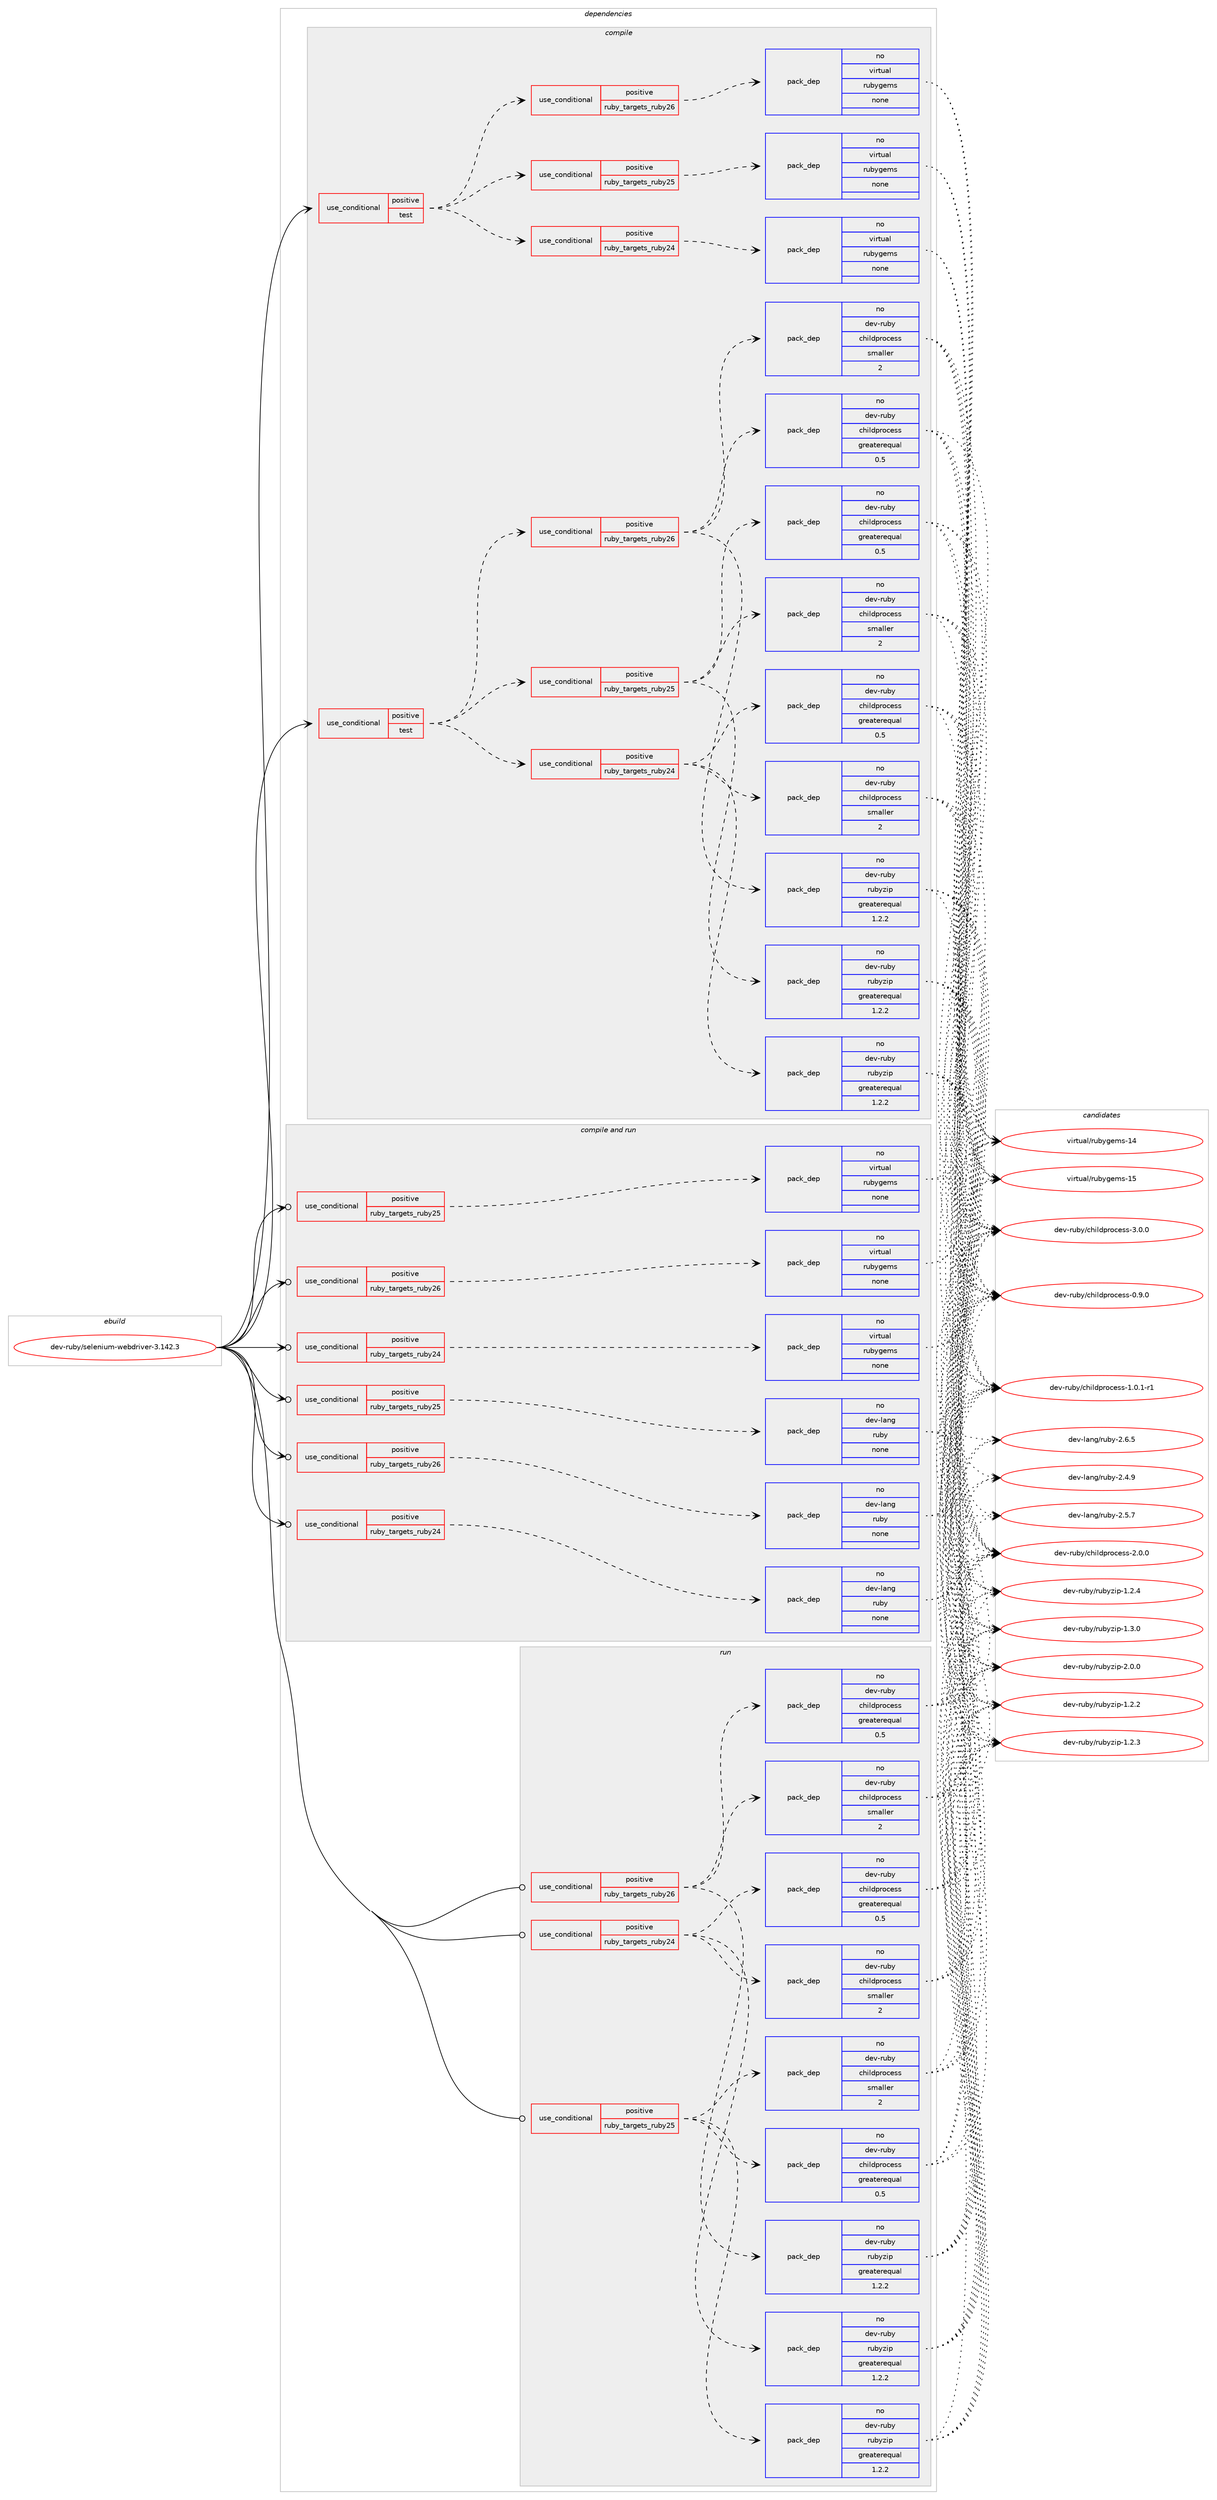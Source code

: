 digraph prolog {

# *************
# Graph options
# *************

newrank=true;
concentrate=true;
compound=true;
graph [rankdir=LR,fontname=Helvetica,fontsize=10,ranksep=1.5];#, ranksep=2.5, nodesep=0.2];
edge  [arrowhead=vee];
node  [fontname=Helvetica,fontsize=10];

# **********
# The ebuild
# **********

subgraph cluster_leftcol {
color=gray;
rank=same;
label=<<i>ebuild</i>>;
id [label="dev-ruby/selenium-webdriver-3.142.3", color=red, width=4, href="../dev-ruby/selenium-webdriver-3.142.3.svg"];
}

# ****************
# The dependencies
# ****************

subgraph cluster_midcol {
color=gray;
label=<<i>dependencies</i>>;
subgraph cluster_compile {
fillcolor="#eeeeee";
style=filled;
label=<<i>compile</i>>;
subgraph cond177433 {
dependency715616 [label=<<TABLE BORDER="0" CELLBORDER="1" CELLSPACING="0" CELLPADDING="4"><TR><TD ROWSPAN="3" CELLPADDING="10">use_conditional</TD></TR><TR><TD>positive</TD></TR><TR><TD>test</TD></TR></TABLE>>, shape=none, color=red];
subgraph cond177434 {
dependency715617 [label=<<TABLE BORDER="0" CELLBORDER="1" CELLSPACING="0" CELLPADDING="4"><TR><TD ROWSPAN="3" CELLPADDING="10">use_conditional</TD></TR><TR><TD>positive</TD></TR><TR><TD>ruby_targets_ruby24</TD></TR></TABLE>>, shape=none, color=red];
subgraph pack526153 {
dependency715618 [label=<<TABLE BORDER="0" CELLBORDER="1" CELLSPACING="0" CELLPADDING="4" WIDTH="220"><TR><TD ROWSPAN="6" CELLPADDING="30">pack_dep</TD></TR><TR><TD WIDTH="110">no</TD></TR><TR><TD>dev-ruby</TD></TR><TR><TD>childprocess</TD></TR><TR><TD>greaterequal</TD></TR><TR><TD>0.5</TD></TR></TABLE>>, shape=none, color=blue];
}
dependency715617:e -> dependency715618:w [weight=20,style="dashed",arrowhead="vee"];
subgraph pack526154 {
dependency715619 [label=<<TABLE BORDER="0" CELLBORDER="1" CELLSPACING="0" CELLPADDING="4" WIDTH="220"><TR><TD ROWSPAN="6" CELLPADDING="30">pack_dep</TD></TR><TR><TD WIDTH="110">no</TD></TR><TR><TD>dev-ruby</TD></TR><TR><TD>childprocess</TD></TR><TR><TD>smaller</TD></TR><TR><TD>2</TD></TR></TABLE>>, shape=none, color=blue];
}
dependency715617:e -> dependency715619:w [weight=20,style="dashed",arrowhead="vee"];
subgraph pack526155 {
dependency715620 [label=<<TABLE BORDER="0" CELLBORDER="1" CELLSPACING="0" CELLPADDING="4" WIDTH="220"><TR><TD ROWSPAN="6" CELLPADDING="30">pack_dep</TD></TR><TR><TD WIDTH="110">no</TD></TR><TR><TD>dev-ruby</TD></TR><TR><TD>rubyzip</TD></TR><TR><TD>greaterequal</TD></TR><TR><TD>1.2.2</TD></TR></TABLE>>, shape=none, color=blue];
}
dependency715617:e -> dependency715620:w [weight=20,style="dashed",arrowhead="vee"];
}
dependency715616:e -> dependency715617:w [weight=20,style="dashed",arrowhead="vee"];
subgraph cond177435 {
dependency715621 [label=<<TABLE BORDER="0" CELLBORDER="1" CELLSPACING="0" CELLPADDING="4"><TR><TD ROWSPAN="3" CELLPADDING="10">use_conditional</TD></TR><TR><TD>positive</TD></TR><TR><TD>ruby_targets_ruby25</TD></TR></TABLE>>, shape=none, color=red];
subgraph pack526156 {
dependency715622 [label=<<TABLE BORDER="0" CELLBORDER="1" CELLSPACING="0" CELLPADDING="4" WIDTH="220"><TR><TD ROWSPAN="6" CELLPADDING="30">pack_dep</TD></TR><TR><TD WIDTH="110">no</TD></TR><TR><TD>dev-ruby</TD></TR><TR><TD>childprocess</TD></TR><TR><TD>greaterequal</TD></TR><TR><TD>0.5</TD></TR></TABLE>>, shape=none, color=blue];
}
dependency715621:e -> dependency715622:w [weight=20,style="dashed",arrowhead="vee"];
subgraph pack526157 {
dependency715623 [label=<<TABLE BORDER="0" CELLBORDER="1" CELLSPACING="0" CELLPADDING="4" WIDTH="220"><TR><TD ROWSPAN="6" CELLPADDING="30">pack_dep</TD></TR><TR><TD WIDTH="110">no</TD></TR><TR><TD>dev-ruby</TD></TR><TR><TD>childprocess</TD></TR><TR><TD>smaller</TD></TR><TR><TD>2</TD></TR></TABLE>>, shape=none, color=blue];
}
dependency715621:e -> dependency715623:w [weight=20,style="dashed",arrowhead="vee"];
subgraph pack526158 {
dependency715624 [label=<<TABLE BORDER="0" CELLBORDER="1" CELLSPACING="0" CELLPADDING="4" WIDTH="220"><TR><TD ROWSPAN="6" CELLPADDING="30">pack_dep</TD></TR><TR><TD WIDTH="110">no</TD></TR><TR><TD>dev-ruby</TD></TR><TR><TD>rubyzip</TD></TR><TR><TD>greaterequal</TD></TR><TR><TD>1.2.2</TD></TR></TABLE>>, shape=none, color=blue];
}
dependency715621:e -> dependency715624:w [weight=20,style="dashed",arrowhead="vee"];
}
dependency715616:e -> dependency715621:w [weight=20,style="dashed",arrowhead="vee"];
subgraph cond177436 {
dependency715625 [label=<<TABLE BORDER="0" CELLBORDER="1" CELLSPACING="0" CELLPADDING="4"><TR><TD ROWSPAN="3" CELLPADDING="10">use_conditional</TD></TR><TR><TD>positive</TD></TR><TR><TD>ruby_targets_ruby26</TD></TR></TABLE>>, shape=none, color=red];
subgraph pack526159 {
dependency715626 [label=<<TABLE BORDER="0" CELLBORDER="1" CELLSPACING="0" CELLPADDING="4" WIDTH="220"><TR><TD ROWSPAN="6" CELLPADDING="30">pack_dep</TD></TR><TR><TD WIDTH="110">no</TD></TR><TR><TD>dev-ruby</TD></TR><TR><TD>childprocess</TD></TR><TR><TD>greaterequal</TD></TR><TR><TD>0.5</TD></TR></TABLE>>, shape=none, color=blue];
}
dependency715625:e -> dependency715626:w [weight=20,style="dashed",arrowhead="vee"];
subgraph pack526160 {
dependency715627 [label=<<TABLE BORDER="0" CELLBORDER="1" CELLSPACING="0" CELLPADDING="4" WIDTH="220"><TR><TD ROWSPAN="6" CELLPADDING="30">pack_dep</TD></TR><TR><TD WIDTH="110">no</TD></TR><TR><TD>dev-ruby</TD></TR><TR><TD>childprocess</TD></TR><TR><TD>smaller</TD></TR><TR><TD>2</TD></TR></TABLE>>, shape=none, color=blue];
}
dependency715625:e -> dependency715627:w [weight=20,style="dashed",arrowhead="vee"];
subgraph pack526161 {
dependency715628 [label=<<TABLE BORDER="0" CELLBORDER="1" CELLSPACING="0" CELLPADDING="4" WIDTH="220"><TR><TD ROWSPAN="6" CELLPADDING="30">pack_dep</TD></TR><TR><TD WIDTH="110">no</TD></TR><TR><TD>dev-ruby</TD></TR><TR><TD>rubyzip</TD></TR><TR><TD>greaterequal</TD></TR><TR><TD>1.2.2</TD></TR></TABLE>>, shape=none, color=blue];
}
dependency715625:e -> dependency715628:w [weight=20,style="dashed",arrowhead="vee"];
}
dependency715616:e -> dependency715625:w [weight=20,style="dashed",arrowhead="vee"];
}
id:e -> dependency715616:w [weight=20,style="solid",arrowhead="vee"];
subgraph cond177437 {
dependency715629 [label=<<TABLE BORDER="0" CELLBORDER="1" CELLSPACING="0" CELLPADDING="4"><TR><TD ROWSPAN="3" CELLPADDING="10">use_conditional</TD></TR><TR><TD>positive</TD></TR><TR><TD>test</TD></TR></TABLE>>, shape=none, color=red];
subgraph cond177438 {
dependency715630 [label=<<TABLE BORDER="0" CELLBORDER="1" CELLSPACING="0" CELLPADDING="4"><TR><TD ROWSPAN="3" CELLPADDING="10">use_conditional</TD></TR><TR><TD>positive</TD></TR><TR><TD>ruby_targets_ruby24</TD></TR></TABLE>>, shape=none, color=red];
subgraph pack526162 {
dependency715631 [label=<<TABLE BORDER="0" CELLBORDER="1" CELLSPACING="0" CELLPADDING="4" WIDTH="220"><TR><TD ROWSPAN="6" CELLPADDING="30">pack_dep</TD></TR><TR><TD WIDTH="110">no</TD></TR><TR><TD>virtual</TD></TR><TR><TD>rubygems</TD></TR><TR><TD>none</TD></TR><TR><TD></TD></TR></TABLE>>, shape=none, color=blue];
}
dependency715630:e -> dependency715631:w [weight=20,style="dashed",arrowhead="vee"];
}
dependency715629:e -> dependency715630:w [weight=20,style="dashed",arrowhead="vee"];
subgraph cond177439 {
dependency715632 [label=<<TABLE BORDER="0" CELLBORDER="1" CELLSPACING="0" CELLPADDING="4"><TR><TD ROWSPAN="3" CELLPADDING="10">use_conditional</TD></TR><TR><TD>positive</TD></TR><TR><TD>ruby_targets_ruby25</TD></TR></TABLE>>, shape=none, color=red];
subgraph pack526163 {
dependency715633 [label=<<TABLE BORDER="0" CELLBORDER="1" CELLSPACING="0" CELLPADDING="4" WIDTH="220"><TR><TD ROWSPAN="6" CELLPADDING="30">pack_dep</TD></TR><TR><TD WIDTH="110">no</TD></TR><TR><TD>virtual</TD></TR><TR><TD>rubygems</TD></TR><TR><TD>none</TD></TR><TR><TD></TD></TR></TABLE>>, shape=none, color=blue];
}
dependency715632:e -> dependency715633:w [weight=20,style="dashed",arrowhead="vee"];
}
dependency715629:e -> dependency715632:w [weight=20,style="dashed",arrowhead="vee"];
subgraph cond177440 {
dependency715634 [label=<<TABLE BORDER="0" CELLBORDER="1" CELLSPACING="0" CELLPADDING="4"><TR><TD ROWSPAN="3" CELLPADDING="10">use_conditional</TD></TR><TR><TD>positive</TD></TR><TR><TD>ruby_targets_ruby26</TD></TR></TABLE>>, shape=none, color=red];
subgraph pack526164 {
dependency715635 [label=<<TABLE BORDER="0" CELLBORDER="1" CELLSPACING="0" CELLPADDING="4" WIDTH="220"><TR><TD ROWSPAN="6" CELLPADDING="30">pack_dep</TD></TR><TR><TD WIDTH="110">no</TD></TR><TR><TD>virtual</TD></TR><TR><TD>rubygems</TD></TR><TR><TD>none</TD></TR><TR><TD></TD></TR></TABLE>>, shape=none, color=blue];
}
dependency715634:e -> dependency715635:w [weight=20,style="dashed",arrowhead="vee"];
}
dependency715629:e -> dependency715634:w [weight=20,style="dashed",arrowhead="vee"];
}
id:e -> dependency715629:w [weight=20,style="solid",arrowhead="vee"];
}
subgraph cluster_compileandrun {
fillcolor="#eeeeee";
style=filled;
label=<<i>compile and run</i>>;
subgraph cond177441 {
dependency715636 [label=<<TABLE BORDER="0" CELLBORDER="1" CELLSPACING="0" CELLPADDING="4"><TR><TD ROWSPAN="3" CELLPADDING="10">use_conditional</TD></TR><TR><TD>positive</TD></TR><TR><TD>ruby_targets_ruby24</TD></TR></TABLE>>, shape=none, color=red];
subgraph pack526165 {
dependency715637 [label=<<TABLE BORDER="0" CELLBORDER="1" CELLSPACING="0" CELLPADDING="4" WIDTH="220"><TR><TD ROWSPAN="6" CELLPADDING="30">pack_dep</TD></TR><TR><TD WIDTH="110">no</TD></TR><TR><TD>dev-lang</TD></TR><TR><TD>ruby</TD></TR><TR><TD>none</TD></TR><TR><TD></TD></TR></TABLE>>, shape=none, color=blue];
}
dependency715636:e -> dependency715637:w [weight=20,style="dashed",arrowhead="vee"];
}
id:e -> dependency715636:w [weight=20,style="solid",arrowhead="odotvee"];
subgraph cond177442 {
dependency715638 [label=<<TABLE BORDER="0" CELLBORDER="1" CELLSPACING="0" CELLPADDING="4"><TR><TD ROWSPAN="3" CELLPADDING="10">use_conditional</TD></TR><TR><TD>positive</TD></TR><TR><TD>ruby_targets_ruby24</TD></TR></TABLE>>, shape=none, color=red];
subgraph pack526166 {
dependency715639 [label=<<TABLE BORDER="0" CELLBORDER="1" CELLSPACING="0" CELLPADDING="4" WIDTH="220"><TR><TD ROWSPAN="6" CELLPADDING="30">pack_dep</TD></TR><TR><TD WIDTH="110">no</TD></TR><TR><TD>virtual</TD></TR><TR><TD>rubygems</TD></TR><TR><TD>none</TD></TR><TR><TD></TD></TR></TABLE>>, shape=none, color=blue];
}
dependency715638:e -> dependency715639:w [weight=20,style="dashed",arrowhead="vee"];
}
id:e -> dependency715638:w [weight=20,style="solid",arrowhead="odotvee"];
subgraph cond177443 {
dependency715640 [label=<<TABLE BORDER="0" CELLBORDER="1" CELLSPACING="0" CELLPADDING="4"><TR><TD ROWSPAN="3" CELLPADDING="10">use_conditional</TD></TR><TR><TD>positive</TD></TR><TR><TD>ruby_targets_ruby25</TD></TR></TABLE>>, shape=none, color=red];
subgraph pack526167 {
dependency715641 [label=<<TABLE BORDER="0" CELLBORDER="1" CELLSPACING="0" CELLPADDING="4" WIDTH="220"><TR><TD ROWSPAN="6" CELLPADDING="30">pack_dep</TD></TR><TR><TD WIDTH="110">no</TD></TR><TR><TD>dev-lang</TD></TR><TR><TD>ruby</TD></TR><TR><TD>none</TD></TR><TR><TD></TD></TR></TABLE>>, shape=none, color=blue];
}
dependency715640:e -> dependency715641:w [weight=20,style="dashed",arrowhead="vee"];
}
id:e -> dependency715640:w [weight=20,style="solid",arrowhead="odotvee"];
subgraph cond177444 {
dependency715642 [label=<<TABLE BORDER="0" CELLBORDER="1" CELLSPACING="0" CELLPADDING="4"><TR><TD ROWSPAN="3" CELLPADDING="10">use_conditional</TD></TR><TR><TD>positive</TD></TR><TR><TD>ruby_targets_ruby25</TD></TR></TABLE>>, shape=none, color=red];
subgraph pack526168 {
dependency715643 [label=<<TABLE BORDER="0" CELLBORDER="1" CELLSPACING="0" CELLPADDING="4" WIDTH="220"><TR><TD ROWSPAN="6" CELLPADDING="30">pack_dep</TD></TR><TR><TD WIDTH="110">no</TD></TR><TR><TD>virtual</TD></TR><TR><TD>rubygems</TD></TR><TR><TD>none</TD></TR><TR><TD></TD></TR></TABLE>>, shape=none, color=blue];
}
dependency715642:e -> dependency715643:w [weight=20,style="dashed",arrowhead="vee"];
}
id:e -> dependency715642:w [weight=20,style="solid",arrowhead="odotvee"];
subgraph cond177445 {
dependency715644 [label=<<TABLE BORDER="0" CELLBORDER="1" CELLSPACING="0" CELLPADDING="4"><TR><TD ROWSPAN="3" CELLPADDING="10">use_conditional</TD></TR><TR><TD>positive</TD></TR><TR><TD>ruby_targets_ruby26</TD></TR></TABLE>>, shape=none, color=red];
subgraph pack526169 {
dependency715645 [label=<<TABLE BORDER="0" CELLBORDER="1" CELLSPACING="0" CELLPADDING="4" WIDTH="220"><TR><TD ROWSPAN="6" CELLPADDING="30">pack_dep</TD></TR><TR><TD WIDTH="110">no</TD></TR><TR><TD>dev-lang</TD></TR><TR><TD>ruby</TD></TR><TR><TD>none</TD></TR><TR><TD></TD></TR></TABLE>>, shape=none, color=blue];
}
dependency715644:e -> dependency715645:w [weight=20,style="dashed",arrowhead="vee"];
}
id:e -> dependency715644:w [weight=20,style="solid",arrowhead="odotvee"];
subgraph cond177446 {
dependency715646 [label=<<TABLE BORDER="0" CELLBORDER="1" CELLSPACING="0" CELLPADDING="4"><TR><TD ROWSPAN="3" CELLPADDING="10">use_conditional</TD></TR><TR><TD>positive</TD></TR><TR><TD>ruby_targets_ruby26</TD></TR></TABLE>>, shape=none, color=red];
subgraph pack526170 {
dependency715647 [label=<<TABLE BORDER="0" CELLBORDER="1" CELLSPACING="0" CELLPADDING="4" WIDTH="220"><TR><TD ROWSPAN="6" CELLPADDING="30">pack_dep</TD></TR><TR><TD WIDTH="110">no</TD></TR><TR><TD>virtual</TD></TR><TR><TD>rubygems</TD></TR><TR><TD>none</TD></TR><TR><TD></TD></TR></TABLE>>, shape=none, color=blue];
}
dependency715646:e -> dependency715647:w [weight=20,style="dashed",arrowhead="vee"];
}
id:e -> dependency715646:w [weight=20,style="solid",arrowhead="odotvee"];
}
subgraph cluster_run {
fillcolor="#eeeeee";
style=filled;
label=<<i>run</i>>;
subgraph cond177447 {
dependency715648 [label=<<TABLE BORDER="0" CELLBORDER="1" CELLSPACING="0" CELLPADDING="4"><TR><TD ROWSPAN="3" CELLPADDING="10">use_conditional</TD></TR><TR><TD>positive</TD></TR><TR><TD>ruby_targets_ruby24</TD></TR></TABLE>>, shape=none, color=red];
subgraph pack526171 {
dependency715649 [label=<<TABLE BORDER="0" CELLBORDER="1" CELLSPACING="0" CELLPADDING="4" WIDTH="220"><TR><TD ROWSPAN="6" CELLPADDING="30">pack_dep</TD></TR><TR><TD WIDTH="110">no</TD></TR><TR><TD>dev-ruby</TD></TR><TR><TD>childprocess</TD></TR><TR><TD>greaterequal</TD></TR><TR><TD>0.5</TD></TR></TABLE>>, shape=none, color=blue];
}
dependency715648:e -> dependency715649:w [weight=20,style="dashed",arrowhead="vee"];
subgraph pack526172 {
dependency715650 [label=<<TABLE BORDER="0" CELLBORDER="1" CELLSPACING="0" CELLPADDING="4" WIDTH="220"><TR><TD ROWSPAN="6" CELLPADDING="30">pack_dep</TD></TR><TR><TD WIDTH="110">no</TD></TR><TR><TD>dev-ruby</TD></TR><TR><TD>childprocess</TD></TR><TR><TD>smaller</TD></TR><TR><TD>2</TD></TR></TABLE>>, shape=none, color=blue];
}
dependency715648:e -> dependency715650:w [weight=20,style="dashed",arrowhead="vee"];
subgraph pack526173 {
dependency715651 [label=<<TABLE BORDER="0" CELLBORDER="1" CELLSPACING="0" CELLPADDING="4" WIDTH="220"><TR><TD ROWSPAN="6" CELLPADDING="30">pack_dep</TD></TR><TR><TD WIDTH="110">no</TD></TR><TR><TD>dev-ruby</TD></TR><TR><TD>rubyzip</TD></TR><TR><TD>greaterequal</TD></TR><TR><TD>1.2.2</TD></TR></TABLE>>, shape=none, color=blue];
}
dependency715648:e -> dependency715651:w [weight=20,style="dashed",arrowhead="vee"];
}
id:e -> dependency715648:w [weight=20,style="solid",arrowhead="odot"];
subgraph cond177448 {
dependency715652 [label=<<TABLE BORDER="0" CELLBORDER="1" CELLSPACING="0" CELLPADDING="4"><TR><TD ROWSPAN="3" CELLPADDING="10">use_conditional</TD></TR><TR><TD>positive</TD></TR><TR><TD>ruby_targets_ruby25</TD></TR></TABLE>>, shape=none, color=red];
subgraph pack526174 {
dependency715653 [label=<<TABLE BORDER="0" CELLBORDER="1" CELLSPACING="0" CELLPADDING="4" WIDTH="220"><TR><TD ROWSPAN="6" CELLPADDING="30">pack_dep</TD></TR><TR><TD WIDTH="110">no</TD></TR><TR><TD>dev-ruby</TD></TR><TR><TD>childprocess</TD></TR><TR><TD>greaterequal</TD></TR><TR><TD>0.5</TD></TR></TABLE>>, shape=none, color=blue];
}
dependency715652:e -> dependency715653:w [weight=20,style="dashed",arrowhead="vee"];
subgraph pack526175 {
dependency715654 [label=<<TABLE BORDER="0" CELLBORDER="1" CELLSPACING="0" CELLPADDING="4" WIDTH="220"><TR><TD ROWSPAN="6" CELLPADDING="30">pack_dep</TD></TR><TR><TD WIDTH="110">no</TD></TR><TR><TD>dev-ruby</TD></TR><TR><TD>childprocess</TD></TR><TR><TD>smaller</TD></TR><TR><TD>2</TD></TR></TABLE>>, shape=none, color=blue];
}
dependency715652:e -> dependency715654:w [weight=20,style="dashed",arrowhead="vee"];
subgraph pack526176 {
dependency715655 [label=<<TABLE BORDER="0" CELLBORDER="1" CELLSPACING="0" CELLPADDING="4" WIDTH="220"><TR><TD ROWSPAN="6" CELLPADDING="30">pack_dep</TD></TR><TR><TD WIDTH="110">no</TD></TR><TR><TD>dev-ruby</TD></TR><TR><TD>rubyzip</TD></TR><TR><TD>greaterequal</TD></TR><TR><TD>1.2.2</TD></TR></TABLE>>, shape=none, color=blue];
}
dependency715652:e -> dependency715655:w [weight=20,style="dashed",arrowhead="vee"];
}
id:e -> dependency715652:w [weight=20,style="solid",arrowhead="odot"];
subgraph cond177449 {
dependency715656 [label=<<TABLE BORDER="0" CELLBORDER="1" CELLSPACING="0" CELLPADDING="4"><TR><TD ROWSPAN="3" CELLPADDING="10">use_conditional</TD></TR><TR><TD>positive</TD></TR><TR><TD>ruby_targets_ruby26</TD></TR></TABLE>>, shape=none, color=red];
subgraph pack526177 {
dependency715657 [label=<<TABLE BORDER="0" CELLBORDER="1" CELLSPACING="0" CELLPADDING="4" WIDTH="220"><TR><TD ROWSPAN="6" CELLPADDING="30">pack_dep</TD></TR><TR><TD WIDTH="110">no</TD></TR><TR><TD>dev-ruby</TD></TR><TR><TD>childprocess</TD></TR><TR><TD>greaterequal</TD></TR><TR><TD>0.5</TD></TR></TABLE>>, shape=none, color=blue];
}
dependency715656:e -> dependency715657:w [weight=20,style="dashed",arrowhead="vee"];
subgraph pack526178 {
dependency715658 [label=<<TABLE BORDER="0" CELLBORDER="1" CELLSPACING="0" CELLPADDING="4" WIDTH="220"><TR><TD ROWSPAN="6" CELLPADDING="30">pack_dep</TD></TR><TR><TD WIDTH="110">no</TD></TR><TR><TD>dev-ruby</TD></TR><TR><TD>childprocess</TD></TR><TR><TD>smaller</TD></TR><TR><TD>2</TD></TR></TABLE>>, shape=none, color=blue];
}
dependency715656:e -> dependency715658:w [weight=20,style="dashed",arrowhead="vee"];
subgraph pack526179 {
dependency715659 [label=<<TABLE BORDER="0" CELLBORDER="1" CELLSPACING="0" CELLPADDING="4" WIDTH="220"><TR><TD ROWSPAN="6" CELLPADDING="30">pack_dep</TD></TR><TR><TD WIDTH="110">no</TD></TR><TR><TD>dev-ruby</TD></TR><TR><TD>rubyzip</TD></TR><TR><TD>greaterequal</TD></TR><TR><TD>1.2.2</TD></TR></TABLE>>, shape=none, color=blue];
}
dependency715656:e -> dependency715659:w [weight=20,style="dashed",arrowhead="vee"];
}
id:e -> dependency715656:w [weight=20,style="solid",arrowhead="odot"];
}
}

# **************
# The candidates
# **************

subgraph cluster_choices {
rank=same;
color=gray;
label=<<i>candidates</i>>;

subgraph choice526153 {
color=black;
nodesep=1;
choice1001011184511411798121479910410510810011211411199101115115454846574648 [label="dev-ruby/childprocess-0.9.0", color=red, width=4,href="../dev-ruby/childprocess-0.9.0.svg"];
choice10010111845114117981214799104105108100112114111991011151154549464846494511449 [label="dev-ruby/childprocess-1.0.1-r1", color=red, width=4,href="../dev-ruby/childprocess-1.0.1-r1.svg"];
choice1001011184511411798121479910410510810011211411199101115115455046484648 [label="dev-ruby/childprocess-2.0.0", color=red, width=4,href="../dev-ruby/childprocess-2.0.0.svg"];
choice1001011184511411798121479910410510810011211411199101115115455146484648 [label="dev-ruby/childprocess-3.0.0", color=red, width=4,href="../dev-ruby/childprocess-3.0.0.svg"];
dependency715618:e -> choice1001011184511411798121479910410510810011211411199101115115454846574648:w [style=dotted,weight="100"];
dependency715618:e -> choice10010111845114117981214799104105108100112114111991011151154549464846494511449:w [style=dotted,weight="100"];
dependency715618:e -> choice1001011184511411798121479910410510810011211411199101115115455046484648:w [style=dotted,weight="100"];
dependency715618:e -> choice1001011184511411798121479910410510810011211411199101115115455146484648:w [style=dotted,weight="100"];
}
subgraph choice526154 {
color=black;
nodesep=1;
choice1001011184511411798121479910410510810011211411199101115115454846574648 [label="dev-ruby/childprocess-0.9.0", color=red, width=4,href="../dev-ruby/childprocess-0.9.0.svg"];
choice10010111845114117981214799104105108100112114111991011151154549464846494511449 [label="dev-ruby/childprocess-1.0.1-r1", color=red, width=4,href="../dev-ruby/childprocess-1.0.1-r1.svg"];
choice1001011184511411798121479910410510810011211411199101115115455046484648 [label="dev-ruby/childprocess-2.0.0", color=red, width=4,href="../dev-ruby/childprocess-2.0.0.svg"];
choice1001011184511411798121479910410510810011211411199101115115455146484648 [label="dev-ruby/childprocess-3.0.0", color=red, width=4,href="../dev-ruby/childprocess-3.0.0.svg"];
dependency715619:e -> choice1001011184511411798121479910410510810011211411199101115115454846574648:w [style=dotted,weight="100"];
dependency715619:e -> choice10010111845114117981214799104105108100112114111991011151154549464846494511449:w [style=dotted,weight="100"];
dependency715619:e -> choice1001011184511411798121479910410510810011211411199101115115455046484648:w [style=dotted,weight="100"];
dependency715619:e -> choice1001011184511411798121479910410510810011211411199101115115455146484648:w [style=dotted,weight="100"];
}
subgraph choice526155 {
color=black;
nodesep=1;
choice10010111845114117981214711411798121122105112454946504650 [label="dev-ruby/rubyzip-1.2.2", color=red, width=4,href="../dev-ruby/rubyzip-1.2.2.svg"];
choice10010111845114117981214711411798121122105112454946504651 [label="dev-ruby/rubyzip-1.2.3", color=red, width=4,href="../dev-ruby/rubyzip-1.2.3.svg"];
choice10010111845114117981214711411798121122105112454946504652 [label="dev-ruby/rubyzip-1.2.4", color=red, width=4,href="../dev-ruby/rubyzip-1.2.4.svg"];
choice10010111845114117981214711411798121122105112454946514648 [label="dev-ruby/rubyzip-1.3.0", color=red, width=4,href="../dev-ruby/rubyzip-1.3.0.svg"];
choice10010111845114117981214711411798121122105112455046484648 [label="dev-ruby/rubyzip-2.0.0", color=red, width=4,href="../dev-ruby/rubyzip-2.0.0.svg"];
dependency715620:e -> choice10010111845114117981214711411798121122105112454946504650:w [style=dotted,weight="100"];
dependency715620:e -> choice10010111845114117981214711411798121122105112454946504651:w [style=dotted,weight="100"];
dependency715620:e -> choice10010111845114117981214711411798121122105112454946504652:w [style=dotted,weight="100"];
dependency715620:e -> choice10010111845114117981214711411798121122105112454946514648:w [style=dotted,weight="100"];
dependency715620:e -> choice10010111845114117981214711411798121122105112455046484648:w [style=dotted,weight="100"];
}
subgraph choice526156 {
color=black;
nodesep=1;
choice1001011184511411798121479910410510810011211411199101115115454846574648 [label="dev-ruby/childprocess-0.9.0", color=red, width=4,href="../dev-ruby/childprocess-0.9.0.svg"];
choice10010111845114117981214799104105108100112114111991011151154549464846494511449 [label="dev-ruby/childprocess-1.0.1-r1", color=red, width=4,href="../dev-ruby/childprocess-1.0.1-r1.svg"];
choice1001011184511411798121479910410510810011211411199101115115455046484648 [label="dev-ruby/childprocess-2.0.0", color=red, width=4,href="../dev-ruby/childprocess-2.0.0.svg"];
choice1001011184511411798121479910410510810011211411199101115115455146484648 [label="dev-ruby/childprocess-3.0.0", color=red, width=4,href="../dev-ruby/childprocess-3.0.0.svg"];
dependency715622:e -> choice1001011184511411798121479910410510810011211411199101115115454846574648:w [style=dotted,weight="100"];
dependency715622:e -> choice10010111845114117981214799104105108100112114111991011151154549464846494511449:w [style=dotted,weight="100"];
dependency715622:e -> choice1001011184511411798121479910410510810011211411199101115115455046484648:w [style=dotted,weight="100"];
dependency715622:e -> choice1001011184511411798121479910410510810011211411199101115115455146484648:w [style=dotted,weight="100"];
}
subgraph choice526157 {
color=black;
nodesep=1;
choice1001011184511411798121479910410510810011211411199101115115454846574648 [label="dev-ruby/childprocess-0.9.0", color=red, width=4,href="../dev-ruby/childprocess-0.9.0.svg"];
choice10010111845114117981214799104105108100112114111991011151154549464846494511449 [label="dev-ruby/childprocess-1.0.1-r1", color=red, width=4,href="../dev-ruby/childprocess-1.0.1-r1.svg"];
choice1001011184511411798121479910410510810011211411199101115115455046484648 [label="dev-ruby/childprocess-2.0.0", color=red, width=4,href="../dev-ruby/childprocess-2.0.0.svg"];
choice1001011184511411798121479910410510810011211411199101115115455146484648 [label="dev-ruby/childprocess-3.0.0", color=red, width=4,href="../dev-ruby/childprocess-3.0.0.svg"];
dependency715623:e -> choice1001011184511411798121479910410510810011211411199101115115454846574648:w [style=dotted,weight="100"];
dependency715623:e -> choice10010111845114117981214799104105108100112114111991011151154549464846494511449:w [style=dotted,weight="100"];
dependency715623:e -> choice1001011184511411798121479910410510810011211411199101115115455046484648:w [style=dotted,weight="100"];
dependency715623:e -> choice1001011184511411798121479910410510810011211411199101115115455146484648:w [style=dotted,weight="100"];
}
subgraph choice526158 {
color=black;
nodesep=1;
choice10010111845114117981214711411798121122105112454946504650 [label="dev-ruby/rubyzip-1.2.2", color=red, width=4,href="../dev-ruby/rubyzip-1.2.2.svg"];
choice10010111845114117981214711411798121122105112454946504651 [label="dev-ruby/rubyzip-1.2.3", color=red, width=4,href="../dev-ruby/rubyzip-1.2.3.svg"];
choice10010111845114117981214711411798121122105112454946504652 [label="dev-ruby/rubyzip-1.2.4", color=red, width=4,href="../dev-ruby/rubyzip-1.2.4.svg"];
choice10010111845114117981214711411798121122105112454946514648 [label="dev-ruby/rubyzip-1.3.0", color=red, width=4,href="../dev-ruby/rubyzip-1.3.0.svg"];
choice10010111845114117981214711411798121122105112455046484648 [label="dev-ruby/rubyzip-2.0.0", color=red, width=4,href="../dev-ruby/rubyzip-2.0.0.svg"];
dependency715624:e -> choice10010111845114117981214711411798121122105112454946504650:w [style=dotted,weight="100"];
dependency715624:e -> choice10010111845114117981214711411798121122105112454946504651:w [style=dotted,weight="100"];
dependency715624:e -> choice10010111845114117981214711411798121122105112454946504652:w [style=dotted,weight="100"];
dependency715624:e -> choice10010111845114117981214711411798121122105112454946514648:w [style=dotted,weight="100"];
dependency715624:e -> choice10010111845114117981214711411798121122105112455046484648:w [style=dotted,weight="100"];
}
subgraph choice526159 {
color=black;
nodesep=1;
choice1001011184511411798121479910410510810011211411199101115115454846574648 [label="dev-ruby/childprocess-0.9.0", color=red, width=4,href="../dev-ruby/childprocess-0.9.0.svg"];
choice10010111845114117981214799104105108100112114111991011151154549464846494511449 [label="dev-ruby/childprocess-1.0.1-r1", color=red, width=4,href="../dev-ruby/childprocess-1.0.1-r1.svg"];
choice1001011184511411798121479910410510810011211411199101115115455046484648 [label="dev-ruby/childprocess-2.0.0", color=red, width=4,href="../dev-ruby/childprocess-2.0.0.svg"];
choice1001011184511411798121479910410510810011211411199101115115455146484648 [label="dev-ruby/childprocess-3.0.0", color=red, width=4,href="../dev-ruby/childprocess-3.0.0.svg"];
dependency715626:e -> choice1001011184511411798121479910410510810011211411199101115115454846574648:w [style=dotted,weight="100"];
dependency715626:e -> choice10010111845114117981214799104105108100112114111991011151154549464846494511449:w [style=dotted,weight="100"];
dependency715626:e -> choice1001011184511411798121479910410510810011211411199101115115455046484648:w [style=dotted,weight="100"];
dependency715626:e -> choice1001011184511411798121479910410510810011211411199101115115455146484648:w [style=dotted,weight="100"];
}
subgraph choice526160 {
color=black;
nodesep=1;
choice1001011184511411798121479910410510810011211411199101115115454846574648 [label="dev-ruby/childprocess-0.9.0", color=red, width=4,href="../dev-ruby/childprocess-0.9.0.svg"];
choice10010111845114117981214799104105108100112114111991011151154549464846494511449 [label="dev-ruby/childprocess-1.0.1-r1", color=red, width=4,href="../dev-ruby/childprocess-1.0.1-r1.svg"];
choice1001011184511411798121479910410510810011211411199101115115455046484648 [label="dev-ruby/childprocess-2.0.0", color=red, width=4,href="../dev-ruby/childprocess-2.0.0.svg"];
choice1001011184511411798121479910410510810011211411199101115115455146484648 [label="dev-ruby/childprocess-3.0.0", color=red, width=4,href="../dev-ruby/childprocess-3.0.0.svg"];
dependency715627:e -> choice1001011184511411798121479910410510810011211411199101115115454846574648:w [style=dotted,weight="100"];
dependency715627:e -> choice10010111845114117981214799104105108100112114111991011151154549464846494511449:w [style=dotted,weight="100"];
dependency715627:e -> choice1001011184511411798121479910410510810011211411199101115115455046484648:w [style=dotted,weight="100"];
dependency715627:e -> choice1001011184511411798121479910410510810011211411199101115115455146484648:w [style=dotted,weight="100"];
}
subgraph choice526161 {
color=black;
nodesep=1;
choice10010111845114117981214711411798121122105112454946504650 [label="dev-ruby/rubyzip-1.2.2", color=red, width=4,href="../dev-ruby/rubyzip-1.2.2.svg"];
choice10010111845114117981214711411798121122105112454946504651 [label="dev-ruby/rubyzip-1.2.3", color=red, width=4,href="../dev-ruby/rubyzip-1.2.3.svg"];
choice10010111845114117981214711411798121122105112454946504652 [label="dev-ruby/rubyzip-1.2.4", color=red, width=4,href="../dev-ruby/rubyzip-1.2.4.svg"];
choice10010111845114117981214711411798121122105112454946514648 [label="dev-ruby/rubyzip-1.3.0", color=red, width=4,href="../dev-ruby/rubyzip-1.3.0.svg"];
choice10010111845114117981214711411798121122105112455046484648 [label="dev-ruby/rubyzip-2.0.0", color=red, width=4,href="../dev-ruby/rubyzip-2.0.0.svg"];
dependency715628:e -> choice10010111845114117981214711411798121122105112454946504650:w [style=dotted,weight="100"];
dependency715628:e -> choice10010111845114117981214711411798121122105112454946504651:w [style=dotted,weight="100"];
dependency715628:e -> choice10010111845114117981214711411798121122105112454946504652:w [style=dotted,weight="100"];
dependency715628:e -> choice10010111845114117981214711411798121122105112454946514648:w [style=dotted,weight="100"];
dependency715628:e -> choice10010111845114117981214711411798121122105112455046484648:w [style=dotted,weight="100"];
}
subgraph choice526162 {
color=black;
nodesep=1;
choice118105114116117971084711411798121103101109115454952 [label="virtual/rubygems-14", color=red, width=4,href="../virtual/rubygems-14.svg"];
choice118105114116117971084711411798121103101109115454953 [label="virtual/rubygems-15", color=red, width=4,href="../virtual/rubygems-15.svg"];
dependency715631:e -> choice118105114116117971084711411798121103101109115454952:w [style=dotted,weight="100"];
dependency715631:e -> choice118105114116117971084711411798121103101109115454953:w [style=dotted,weight="100"];
}
subgraph choice526163 {
color=black;
nodesep=1;
choice118105114116117971084711411798121103101109115454952 [label="virtual/rubygems-14", color=red, width=4,href="../virtual/rubygems-14.svg"];
choice118105114116117971084711411798121103101109115454953 [label="virtual/rubygems-15", color=red, width=4,href="../virtual/rubygems-15.svg"];
dependency715633:e -> choice118105114116117971084711411798121103101109115454952:w [style=dotted,weight="100"];
dependency715633:e -> choice118105114116117971084711411798121103101109115454953:w [style=dotted,weight="100"];
}
subgraph choice526164 {
color=black;
nodesep=1;
choice118105114116117971084711411798121103101109115454952 [label="virtual/rubygems-14", color=red, width=4,href="../virtual/rubygems-14.svg"];
choice118105114116117971084711411798121103101109115454953 [label="virtual/rubygems-15", color=red, width=4,href="../virtual/rubygems-15.svg"];
dependency715635:e -> choice118105114116117971084711411798121103101109115454952:w [style=dotted,weight="100"];
dependency715635:e -> choice118105114116117971084711411798121103101109115454953:w [style=dotted,weight="100"];
}
subgraph choice526165 {
color=black;
nodesep=1;
choice10010111845108971101034711411798121455046524657 [label="dev-lang/ruby-2.4.9", color=red, width=4,href="../dev-lang/ruby-2.4.9.svg"];
choice10010111845108971101034711411798121455046534655 [label="dev-lang/ruby-2.5.7", color=red, width=4,href="../dev-lang/ruby-2.5.7.svg"];
choice10010111845108971101034711411798121455046544653 [label="dev-lang/ruby-2.6.5", color=red, width=4,href="../dev-lang/ruby-2.6.5.svg"];
dependency715637:e -> choice10010111845108971101034711411798121455046524657:w [style=dotted,weight="100"];
dependency715637:e -> choice10010111845108971101034711411798121455046534655:w [style=dotted,weight="100"];
dependency715637:e -> choice10010111845108971101034711411798121455046544653:w [style=dotted,weight="100"];
}
subgraph choice526166 {
color=black;
nodesep=1;
choice118105114116117971084711411798121103101109115454952 [label="virtual/rubygems-14", color=red, width=4,href="../virtual/rubygems-14.svg"];
choice118105114116117971084711411798121103101109115454953 [label="virtual/rubygems-15", color=red, width=4,href="../virtual/rubygems-15.svg"];
dependency715639:e -> choice118105114116117971084711411798121103101109115454952:w [style=dotted,weight="100"];
dependency715639:e -> choice118105114116117971084711411798121103101109115454953:w [style=dotted,weight="100"];
}
subgraph choice526167 {
color=black;
nodesep=1;
choice10010111845108971101034711411798121455046524657 [label="dev-lang/ruby-2.4.9", color=red, width=4,href="../dev-lang/ruby-2.4.9.svg"];
choice10010111845108971101034711411798121455046534655 [label="dev-lang/ruby-2.5.7", color=red, width=4,href="../dev-lang/ruby-2.5.7.svg"];
choice10010111845108971101034711411798121455046544653 [label="dev-lang/ruby-2.6.5", color=red, width=4,href="../dev-lang/ruby-2.6.5.svg"];
dependency715641:e -> choice10010111845108971101034711411798121455046524657:w [style=dotted,weight="100"];
dependency715641:e -> choice10010111845108971101034711411798121455046534655:w [style=dotted,weight="100"];
dependency715641:e -> choice10010111845108971101034711411798121455046544653:w [style=dotted,weight="100"];
}
subgraph choice526168 {
color=black;
nodesep=1;
choice118105114116117971084711411798121103101109115454952 [label="virtual/rubygems-14", color=red, width=4,href="../virtual/rubygems-14.svg"];
choice118105114116117971084711411798121103101109115454953 [label="virtual/rubygems-15", color=red, width=4,href="../virtual/rubygems-15.svg"];
dependency715643:e -> choice118105114116117971084711411798121103101109115454952:w [style=dotted,weight="100"];
dependency715643:e -> choice118105114116117971084711411798121103101109115454953:w [style=dotted,weight="100"];
}
subgraph choice526169 {
color=black;
nodesep=1;
choice10010111845108971101034711411798121455046524657 [label="dev-lang/ruby-2.4.9", color=red, width=4,href="../dev-lang/ruby-2.4.9.svg"];
choice10010111845108971101034711411798121455046534655 [label="dev-lang/ruby-2.5.7", color=red, width=4,href="../dev-lang/ruby-2.5.7.svg"];
choice10010111845108971101034711411798121455046544653 [label="dev-lang/ruby-2.6.5", color=red, width=4,href="../dev-lang/ruby-2.6.5.svg"];
dependency715645:e -> choice10010111845108971101034711411798121455046524657:w [style=dotted,weight="100"];
dependency715645:e -> choice10010111845108971101034711411798121455046534655:w [style=dotted,weight="100"];
dependency715645:e -> choice10010111845108971101034711411798121455046544653:w [style=dotted,weight="100"];
}
subgraph choice526170 {
color=black;
nodesep=1;
choice118105114116117971084711411798121103101109115454952 [label="virtual/rubygems-14", color=red, width=4,href="../virtual/rubygems-14.svg"];
choice118105114116117971084711411798121103101109115454953 [label="virtual/rubygems-15", color=red, width=4,href="../virtual/rubygems-15.svg"];
dependency715647:e -> choice118105114116117971084711411798121103101109115454952:w [style=dotted,weight="100"];
dependency715647:e -> choice118105114116117971084711411798121103101109115454953:w [style=dotted,weight="100"];
}
subgraph choice526171 {
color=black;
nodesep=1;
choice1001011184511411798121479910410510810011211411199101115115454846574648 [label="dev-ruby/childprocess-0.9.0", color=red, width=4,href="../dev-ruby/childprocess-0.9.0.svg"];
choice10010111845114117981214799104105108100112114111991011151154549464846494511449 [label="dev-ruby/childprocess-1.0.1-r1", color=red, width=4,href="../dev-ruby/childprocess-1.0.1-r1.svg"];
choice1001011184511411798121479910410510810011211411199101115115455046484648 [label="dev-ruby/childprocess-2.0.0", color=red, width=4,href="../dev-ruby/childprocess-2.0.0.svg"];
choice1001011184511411798121479910410510810011211411199101115115455146484648 [label="dev-ruby/childprocess-3.0.0", color=red, width=4,href="../dev-ruby/childprocess-3.0.0.svg"];
dependency715649:e -> choice1001011184511411798121479910410510810011211411199101115115454846574648:w [style=dotted,weight="100"];
dependency715649:e -> choice10010111845114117981214799104105108100112114111991011151154549464846494511449:w [style=dotted,weight="100"];
dependency715649:e -> choice1001011184511411798121479910410510810011211411199101115115455046484648:w [style=dotted,weight="100"];
dependency715649:e -> choice1001011184511411798121479910410510810011211411199101115115455146484648:w [style=dotted,weight="100"];
}
subgraph choice526172 {
color=black;
nodesep=1;
choice1001011184511411798121479910410510810011211411199101115115454846574648 [label="dev-ruby/childprocess-0.9.0", color=red, width=4,href="../dev-ruby/childprocess-0.9.0.svg"];
choice10010111845114117981214799104105108100112114111991011151154549464846494511449 [label="dev-ruby/childprocess-1.0.1-r1", color=red, width=4,href="../dev-ruby/childprocess-1.0.1-r1.svg"];
choice1001011184511411798121479910410510810011211411199101115115455046484648 [label="dev-ruby/childprocess-2.0.0", color=red, width=4,href="../dev-ruby/childprocess-2.0.0.svg"];
choice1001011184511411798121479910410510810011211411199101115115455146484648 [label="dev-ruby/childprocess-3.0.0", color=red, width=4,href="../dev-ruby/childprocess-3.0.0.svg"];
dependency715650:e -> choice1001011184511411798121479910410510810011211411199101115115454846574648:w [style=dotted,weight="100"];
dependency715650:e -> choice10010111845114117981214799104105108100112114111991011151154549464846494511449:w [style=dotted,weight="100"];
dependency715650:e -> choice1001011184511411798121479910410510810011211411199101115115455046484648:w [style=dotted,weight="100"];
dependency715650:e -> choice1001011184511411798121479910410510810011211411199101115115455146484648:w [style=dotted,weight="100"];
}
subgraph choice526173 {
color=black;
nodesep=1;
choice10010111845114117981214711411798121122105112454946504650 [label="dev-ruby/rubyzip-1.2.2", color=red, width=4,href="../dev-ruby/rubyzip-1.2.2.svg"];
choice10010111845114117981214711411798121122105112454946504651 [label="dev-ruby/rubyzip-1.2.3", color=red, width=4,href="../dev-ruby/rubyzip-1.2.3.svg"];
choice10010111845114117981214711411798121122105112454946504652 [label="dev-ruby/rubyzip-1.2.4", color=red, width=4,href="../dev-ruby/rubyzip-1.2.4.svg"];
choice10010111845114117981214711411798121122105112454946514648 [label="dev-ruby/rubyzip-1.3.0", color=red, width=4,href="../dev-ruby/rubyzip-1.3.0.svg"];
choice10010111845114117981214711411798121122105112455046484648 [label="dev-ruby/rubyzip-2.0.0", color=red, width=4,href="../dev-ruby/rubyzip-2.0.0.svg"];
dependency715651:e -> choice10010111845114117981214711411798121122105112454946504650:w [style=dotted,weight="100"];
dependency715651:e -> choice10010111845114117981214711411798121122105112454946504651:w [style=dotted,weight="100"];
dependency715651:e -> choice10010111845114117981214711411798121122105112454946504652:w [style=dotted,weight="100"];
dependency715651:e -> choice10010111845114117981214711411798121122105112454946514648:w [style=dotted,weight="100"];
dependency715651:e -> choice10010111845114117981214711411798121122105112455046484648:w [style=dotted,weight="100"];
}
subgraph choice526174 {
color=black;
nodesep=1;
choice1001011184511411798121479910410510810011211411199101115115454846574648 [label="dev-ruby/childprocess-0.9.0", color=red, width=4,href="../dev-ruby/childprocess-0.9.0.svg"];
choice10010111845114117981214799104105108100112114111991011151154549464846494511449 [label="dev-ruby/childprocess-1.0.1-r1", color=red, width=4,href="../dev-ruby/childprocess-1.0.1-r1.svg"];
choice1001011184511411798121479910410510810011211411199101115115455046484648 [label="dev-ruby/childprocess-2.0.0", color=red, width=4,href="../dev-ruby/childprocess-2.0.0.svg"];
choice1001011184511411798121479910410510810011211411199101115115455146484648 [label="dev-ruby/childprocess-3.0.0", color=red, width=4,href="../dev-ruby/childprocess-3.0.0.svg"];
dependency715653:e -> choice1001011184511411798121479910410510810011211411199101115115454846574648:w [style=dotted,weight="100"];
dependency715653:e -> choice10010111845114117981214799104105108100112114111991011151154549464846494511449:w [style=dotted,weight="100"];
dependency715653:e -> choice1001011184511411798121479910410510810011211411199101115115455046484648:w [style=dotted,weight="100"];
dependency715653:e -> choice1001011184511411798121479910410510810011211411199101115115455146484648:w [style=dotted,weight="100"];
}
subgraph choice526175 {
color=black;
nodesep=1;
choice1001011184511411798121479910410510810011211411199101115115454846574648 [label="dev-ruby/childprocess-0.9.0", color=red, width=4,href="../dev-ruby/childprocess-0.9.0.svg"];
choice10010111845114117981214799104105108100112114111991011151154549464846494511449 [label="dev-ruby/childprocess-1.0.1-r1", color=red, width=4,href="../dev-ruby/childprocess-1.0.1-r1.svg"];
choice1001011184511411798121479910410510810011211411199101115115455046484648 [label="dev-ruby/childprocess-2.0.0", color=red, width=4,href="../dev-ruby/childprocess-2.0.0.svg"];
choice1001011184511411798121479910410510810011211411199101115115455146484648 [label="dev-ruby/childprocess-3.0.0", color=red, width=4,href="../dev-ruby/childprocess-3.0.0.svg"];
dependency715654:e -> choice1001011184511411798121479910410510810011211411199101115115454846574648:w [style=dotted,weight="100"];
dependency715654:e -> choice10010111845114117981214799104105108100112114111991011151154549464846494511449:w [style=dotted,weight="100"];
dependency715654:e -> choice1001011184511411798121479910410510810011211411199101115115455046484648:w [style=dotted,weight="100"];
dependency715654:e -> choice1001011184511411798121479910410510810011211411199101115115455146484648:w [style=dotted,weight="100"];
}
subgraph choice526176 {
color=black;
nodesep=1;
choice10010111845114117981214711411798121122105112454946504650 [label="dev-ruby/rubyzip-1.2.2", color=red, width=4,href="../dev-ruby/rubyzip-1.2.2.svg"];
choice10010111845114117981214711411798121122105112454946504651 [label="dev-ruby/rubyzip-1.2.3", color=red, width=4,href="../dev-ruby/rubyzip-1.2.3.svg"];
choice10010111845114117981214711411798121122105112454946504652 [label="dev-ruby/rubyzip-1.2.4", color=red, width=4,href="../dev-ruby/rubyzip-1.2.4.svg"];
choice10010111845114117981214711411798121122105112454946514648 [label="dev-ruby/rubyzip-1.3.0", color=red, width=4,href="../dev-ruby/rubyzip-1.3.0.svg"];
choice10010111845114117981214711411798121122105112455046484648 [label="dev-ruby/rubyzip-2.0.0", color=red, width=4,href="../dev-ruby/rubyzip-2.0.0.svg"];
dependency715655:e -> choice10010111845114117981214711411798121122105112454946504650:w [style=dotted,weight="100"];
dependency715655:e -> choice10010111845114117981214711411798121122105112454946504651:w [style=dotted,weight="100"];
dependency715655:e -> choice10010111845114117981214711411798121122105112454946504652:w [style=dotted,weight="100"];
dependency715655:e -> choice10010111845114117981214711411798121122105112454946514648:w [style=dotted,weight="100"];
dependency715655:e -> choice10010111845114117981214711411798121122105112455046484648:w [style=dotted,weight="100"];
}
subgraph choice526177 {
color=black;
nodesep=1;
choice1001011184511411798121479910410510810011211411199101115115454846574648 [label="dev-ruby/childprocess-0.9.0", color=red, width=4,href="../dev-ruby/childprocess-0.9.0.svg"];
choice10010111845114117981214799104105108100112114111991011151154549464846494511449 [label="dev-ruby/childprocess-1.0.1-r1", color=red, width=4,href="../dev-ruby/childprocess-1.0.1-r1.svg"];
choice1001011184511411798121479910410510810011211411199101115115455046484648 [label="dev-ruby/childprocess-2.0.0", color=red, width=4,href="../dev-ruby/childprocess-2.0.0.svg"];
choice1001011184511411798121479910410510810011211411199101115115455146484648 [label="dev-ruby/childprocess-3.0.0", color=red, width=4,href="../dev-ruby/childprocess-3.0.0.svg"];
dependency715657:e -> choice1001011184511411798121479910410510810011211411199101115115454846574648:w [style=dotted,weight="100"];
dependency715657:e -> choice10010111845114117981214799104105108100112114111991011151154549464846494511449:w [style=dotted,weight="100"];
dependency715657:e -> choice1001011184511411798121479910410510810011211411199101115115455046484648:w [style=dotted,weight="100"];
dependency715657:e -> choice1001011184511411798121479910410510810011211411199101115115455146484648:w [style=dotted,weight="100"];
}
subgraph choice526178 {
color=black;
nodesep=1;
choice1001011184511411798121479910410510810011211411199101115115454846574648 [label="dev-ruby/childprocess-0.9.0", color=red, width=4,href="../dev-ruby/childprocess-0.9.0.svg"];
choice10010111845114117981214799104105108100112114111991011151154549464846494511449 [label="dev-ruby/childprocess-1.0.1-r1", color=red, width=4,href="../dev-ruby/childprocess-1.0.1-r1.svg"];
choice1001011184511411798121479910410510810011211411199101115115455046484648 [label="dev-ruby/childprocess-2.0.0", color=red, width=4,href="../dev-ruby/childprocess-2.0.0.svg"];
choice1001011184511411798121479910410510810011211411199101115115455146484648 [label="dev-ruby/childprocess-3.0.0", color=red, width=4,href="../dev-ruby/childprocess-3.0.0.svg"];
dependency715658:e -> choice1001011184511411798121479910410510810011211411199101115115454846574648:w [style=dotted,weight="100"];
dependency715658:e -> choice10010111845114117981214799104105108100112114111991011151154549464846494511449:w [style=dotted,weight="100"];
dependency715658:e -> choice1001011184511411798121479910410510810011211411199101115115455046484648:w [style=dotted,weight="100"];
dependency715658:e -> choice1001011184511411798121479910410510810011211411199101115115455146484648:w [style=dotted,weight="100"];
}
subgraph choice526179 {
color=black;
nodesep=1;
choice10010111845114117981214711411798121122105112454946504650 [label="dev-ruby/rubyzip-1.2.2", color=red, width=4,href="../dev-ruby/rubyzip-1.2.2.svg"];
choice10010111845114117981214711411798121122105112454946504651 [label="dev-ruby/rubyzip-1.2.3", color=red, width=4,href="../dev-ruby/rubyzip-1.2.3.svg"];
choice10010111845114117981214711411798121122105112454946504652 [label="dev-ruby/rubyzip-1.2.4", color=red, width=4,href="../dev-ruby/rubyzip-1.2.4.svg"];
choice10010111845114117981214711411798121122105112454946514648 [label="dev-ruby/rubyzip-1.3.0", color=red, width=4,href="../dev-ruby/rubyzip-1.3.0.svg"];
choice10010111845114117981214711411798121122105112455046484648 [label="dev-ruby/rubyzip-2.0.0", color=red, width=4,href="../dev-ruby/rubyzip-2.0.0.svg"];
dependency715659:e -> choice10010111845114117981214711411798121122105112454946504650:w [style=dotted,weight="100"];
dependency715659:e -> choice10010111845114117981214711411798121122105112454946504651:w [style=dotted,weight="100"];
dependency715659:e -> choice10010111845114117981214711411798121122105112454946504652:w [style=dotted,weight="100"];
dependency715659:e -> choice10010111845114117981214711411798121122105112454946514648:w [style=dotted,weight="100"];
dependency715659:e -> choice10010111845114117981214711411798121122105112455046484648:w [style=dotted,weight="100"];
}
}

}
